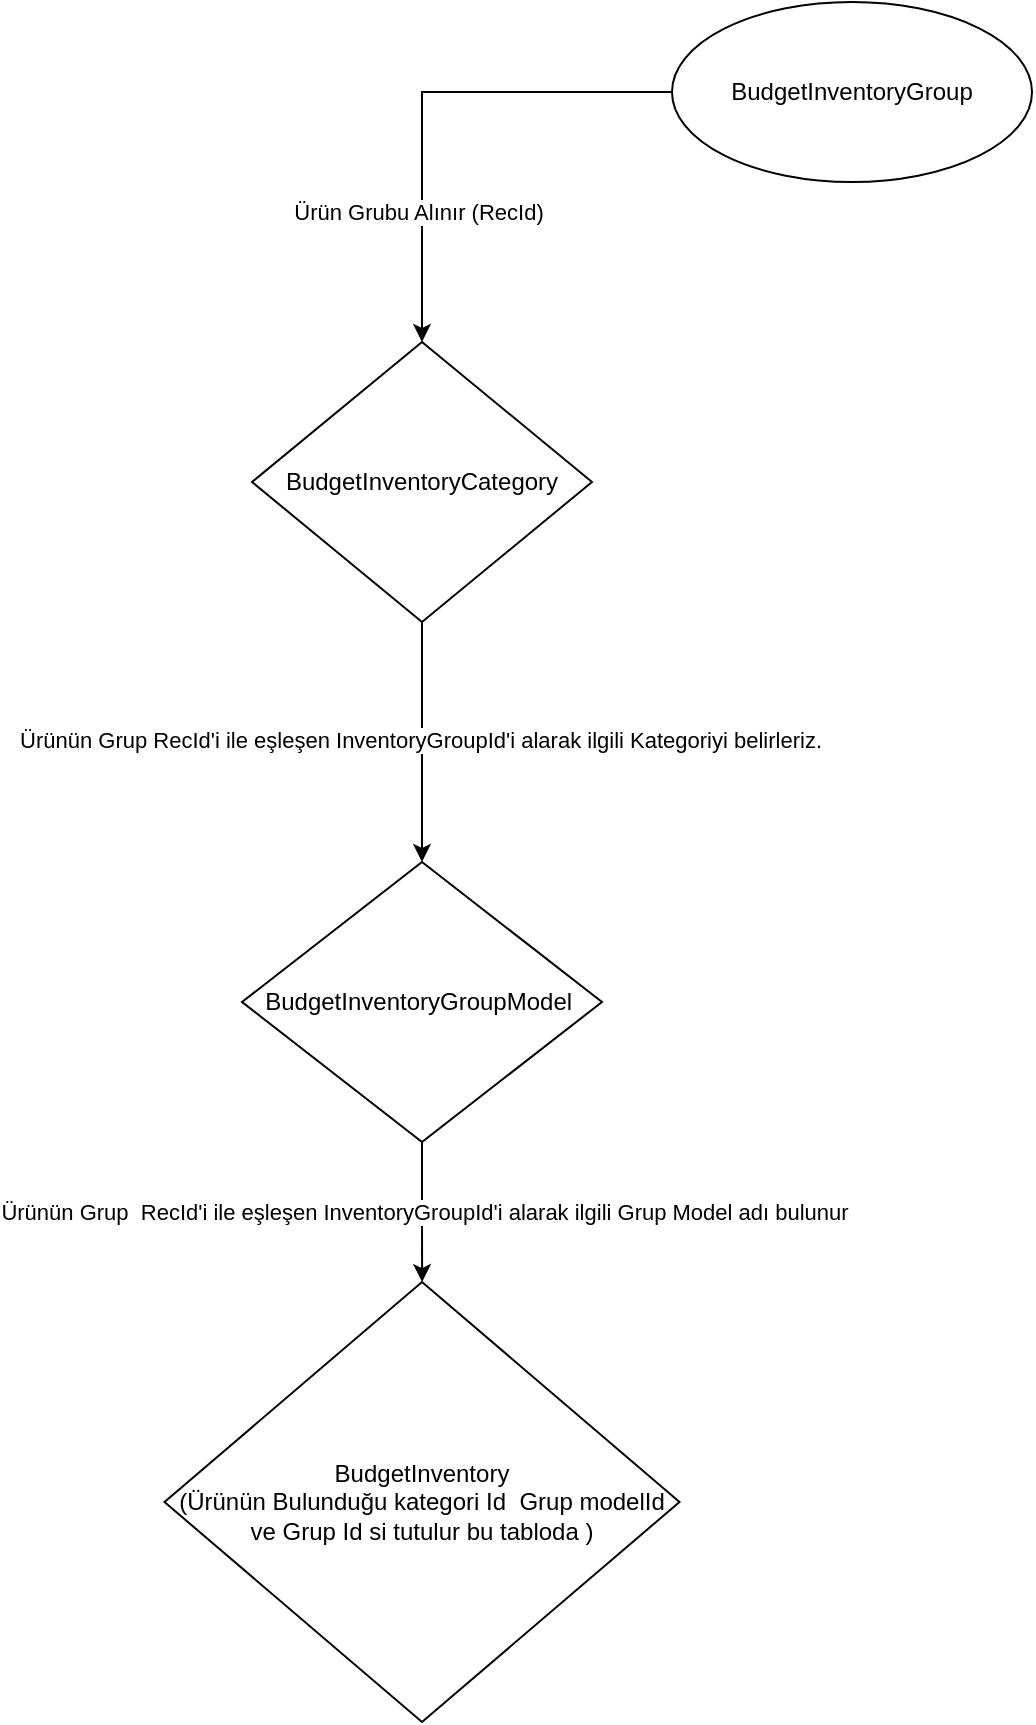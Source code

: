 <mxfile version="21.6.8" type="github">
  <diagram id="C5RBs43oDa-KdzZeNtuy" name="Page-1">
    <mxGraphModel dx="2261" dy="750" grid="1" gridSize="10" guides="1" tooltips="1" connect="1" arrows="1" fold="1" page="1" pageScale="1" pageWidth="827" pageHeight="1169" math="0" shadow="0">
      <root>
        <mxCell id="WIyWlLk6GJQsqaUBKTNV-0" />
        <mxCell id="WIyWlLk6GJQsqaUBKTNV-1" parent="WIyWlLk6GJQsqaUBKTNV-0" />
        <mxCell id="_sI9fXl2GTtRrqDUZF84-2" value="" style="edgeStyle=orthogonalEdgeStyle;rounded=0;orthogonalLoop=1;jettySize=auto;html=1;" edge="1" parent="WIyWlLk6GJQsqaUBKTNV-1" source="_sI9fXl2GTtRrqDUZF84-0" target="_sI9fXl2GTtRrqDUZF84-1">
          <mxGeometry relative="1" as="geometry" />
        </mxCell>
        <mxCell id="_sI9fXl2GTtRrqDUZF84-18" value="Ürün Grubu Alınır (RecId)" style="edgeLabel;html=1;align=center;verticalAlign=middle;resizable=0;points=[];" vertex="1" connectable="0" parent="_sI9fXl2GTtRrqDUZF84-2">
          <mxGeometry x="0.48" y="-2" relative="1" as="geometry">
            <mxPoint as="offset" />
          </mxGeometry>
        </mxCell>
        <mxCell id="_sI9fXl2GTtRrqDUZF84-0" value="BudgetInventoryGroup" style="ellipse;whiteSpace=wrap;html=1;direction=west;" vertex="1" parent="WIyWlLk6GJQsqaUBKTNV-1">
          <mxGeometry x="300" y="40" width="180" height="90" as="geometry" />
        </mxCell>
        <mxCell id="_sI9fXl2GTtRrqDUZF84-15" style="edgeStyle=orthogonalEdgeStyle;rounded=0;orthogonalLoop=1;jettySize=auto;html=1;exitX=0.5;exitY=1;exitDx=0;exitDy=0;entryX=0.5;entryY=0;entryDx=0;entryDy=0;" edge="1" parent="WIyWlLk6GJQsqaUBKTNV-1" source="_sI9fXl2GTtRrqDUZF84-1" target="_sI9fXl2GTtRrqDUZF84-3">
          <mxGeometry relative="1" as="geometry" />
        </mxCell>
        <mxCell id="_sI9fXl2GTtRrqDUZF84-19" value="Ürünün Grup RecId&#39;i ile eşleşen InventoryGroupId&#39;i alarak ilgili Kategoriyi belirleriz." style="edgeLabel;html=1;align=center;verticalAlign=middle;resizable=0;points=[];" vertex="1" connectable="0" parent="_sI9fXl2GTtRrqDUZF84-15">
          <mxGeometry x="-0.017" y="-1" relative="1" as="geometry">
            <mxPoint as="offset" />
          </mxGeometry>
        </mxCell>
        <mxCell id="_sI9fXl2GTtRrqDUZF84-1" value="BudgetInventoryCategory" style="rhombus;whiteSpace=wrap;html=1;direction=east;" vertex="1" parent="WIyWlLk6GJQsqaUBKTNV-1">
          <mxGeometry x="90" y="210" width="170" height="140" as="geometry" />
        </mxCell>
        <mxCell id="_sI9fXl2GTtRrqDUZF84-10" value="" style="edgeStyle=orthogonalEdgeStyle;rounded=0;orthogonalLoop=1;jettySize=auto;html=1;" edge="1" parent="WIyWlLk6GJQsqaUBKTNV-1" source="_sI9fXl2GTtRrqDUZF84-3" target="_sI9fXl2GTtRrqDUZF84-9">
          <mxGeometry relative="1" as="geometry" />
        </mxCell>
        <mxCell id="_sI9fXl2GTtRrqDUZF84-20" value="Ürünün Grup&amp;nbsp; RecId&#39;i ile eşleşen InventoryGroupId&#39;i alarak ilgili Grup Model adı bulunur" style="edgeLabel;html=1;align=center;verticalAlign=middle;resizable=0;points=[];" vertex="1" connectable="0" parent="_sI9fXl2GTtRrqDUZF84-10">
          <mxGeometry y="1" relative="1" as="geometry">
            <mxPoint as="offset" />
          </mxGeometry>
        </mxCell>
        <mxCell id="_sI9fXl2GTtRrqDUZF84-3" value="BudgetInventoryGroupModel&amp;nbsp;" style="rhombus;whiteSpace=wrap;html=1;" vertex="1" parent="WIyWlLk6GJQsqaUBKTNV-1">
          <mxGeometry x="85" y="470" width="180" height="140" as="geometry" />
        </mxCell>
        <mxCell id="_sI9fXl2GTtRrqDUZF84-5" style="edgeStyle=orthogonalEdgeStyle;rounded=0;orthogonalLoop=1;jettySize=auto;html=1;exitX=0.5;exitY=1;exitDx=0;exitDy=0;" edge="1" parent="WIyWlLk6GJQsqaUBKTNV-1" source="_sI9fXl2GTtRrqDUZF84-3" target="_sI9fXl2GTtRrqDUZF84-3">
          <mxGeometry relative="1" as="geometry" />
        </mxCell>
        <mxCell id="_sI9fXl2GTtRrqDUZF84-6" style="edgeStyle=orthogonalEdgeStyle;rounded=0;orthogonalLoop=1;jettySize=auto;html=1;exitX=0.5;exitY=1;exitDx=0;exitDy=0;" edge="1" parent="WIyWlLk6GJQsqaUBKTNV-1" source="_sI9fXl2GTtRrqDUZF84-3" target="_sI9fXl2GTtRrqDUZF84-3">
          <mxGeometry relative="1" as="geometry" />
        </mxCell>
        <mxCell id="_sI9fXl2GTtRrqDUZF84-9" value="BudgetInventory&lt;br&gt;(Ürünün Bulunduğu kategori Id&amp;nbsp; Grup modelId ve Grup Id si tutulur bu tabloda )" style="rhombus;whiteSpace=wrap;html=1;direction=south;" vertex="1" parent="WIyWlLk6GJQsqaUBKTNV-1">
          <mxGeometry x="46.25" y="680" width="257.5" height="220" as="geometry" />
        </mxCell>
      </root>
    </mxGraphModel>
  </diagram>
</mxfile>
